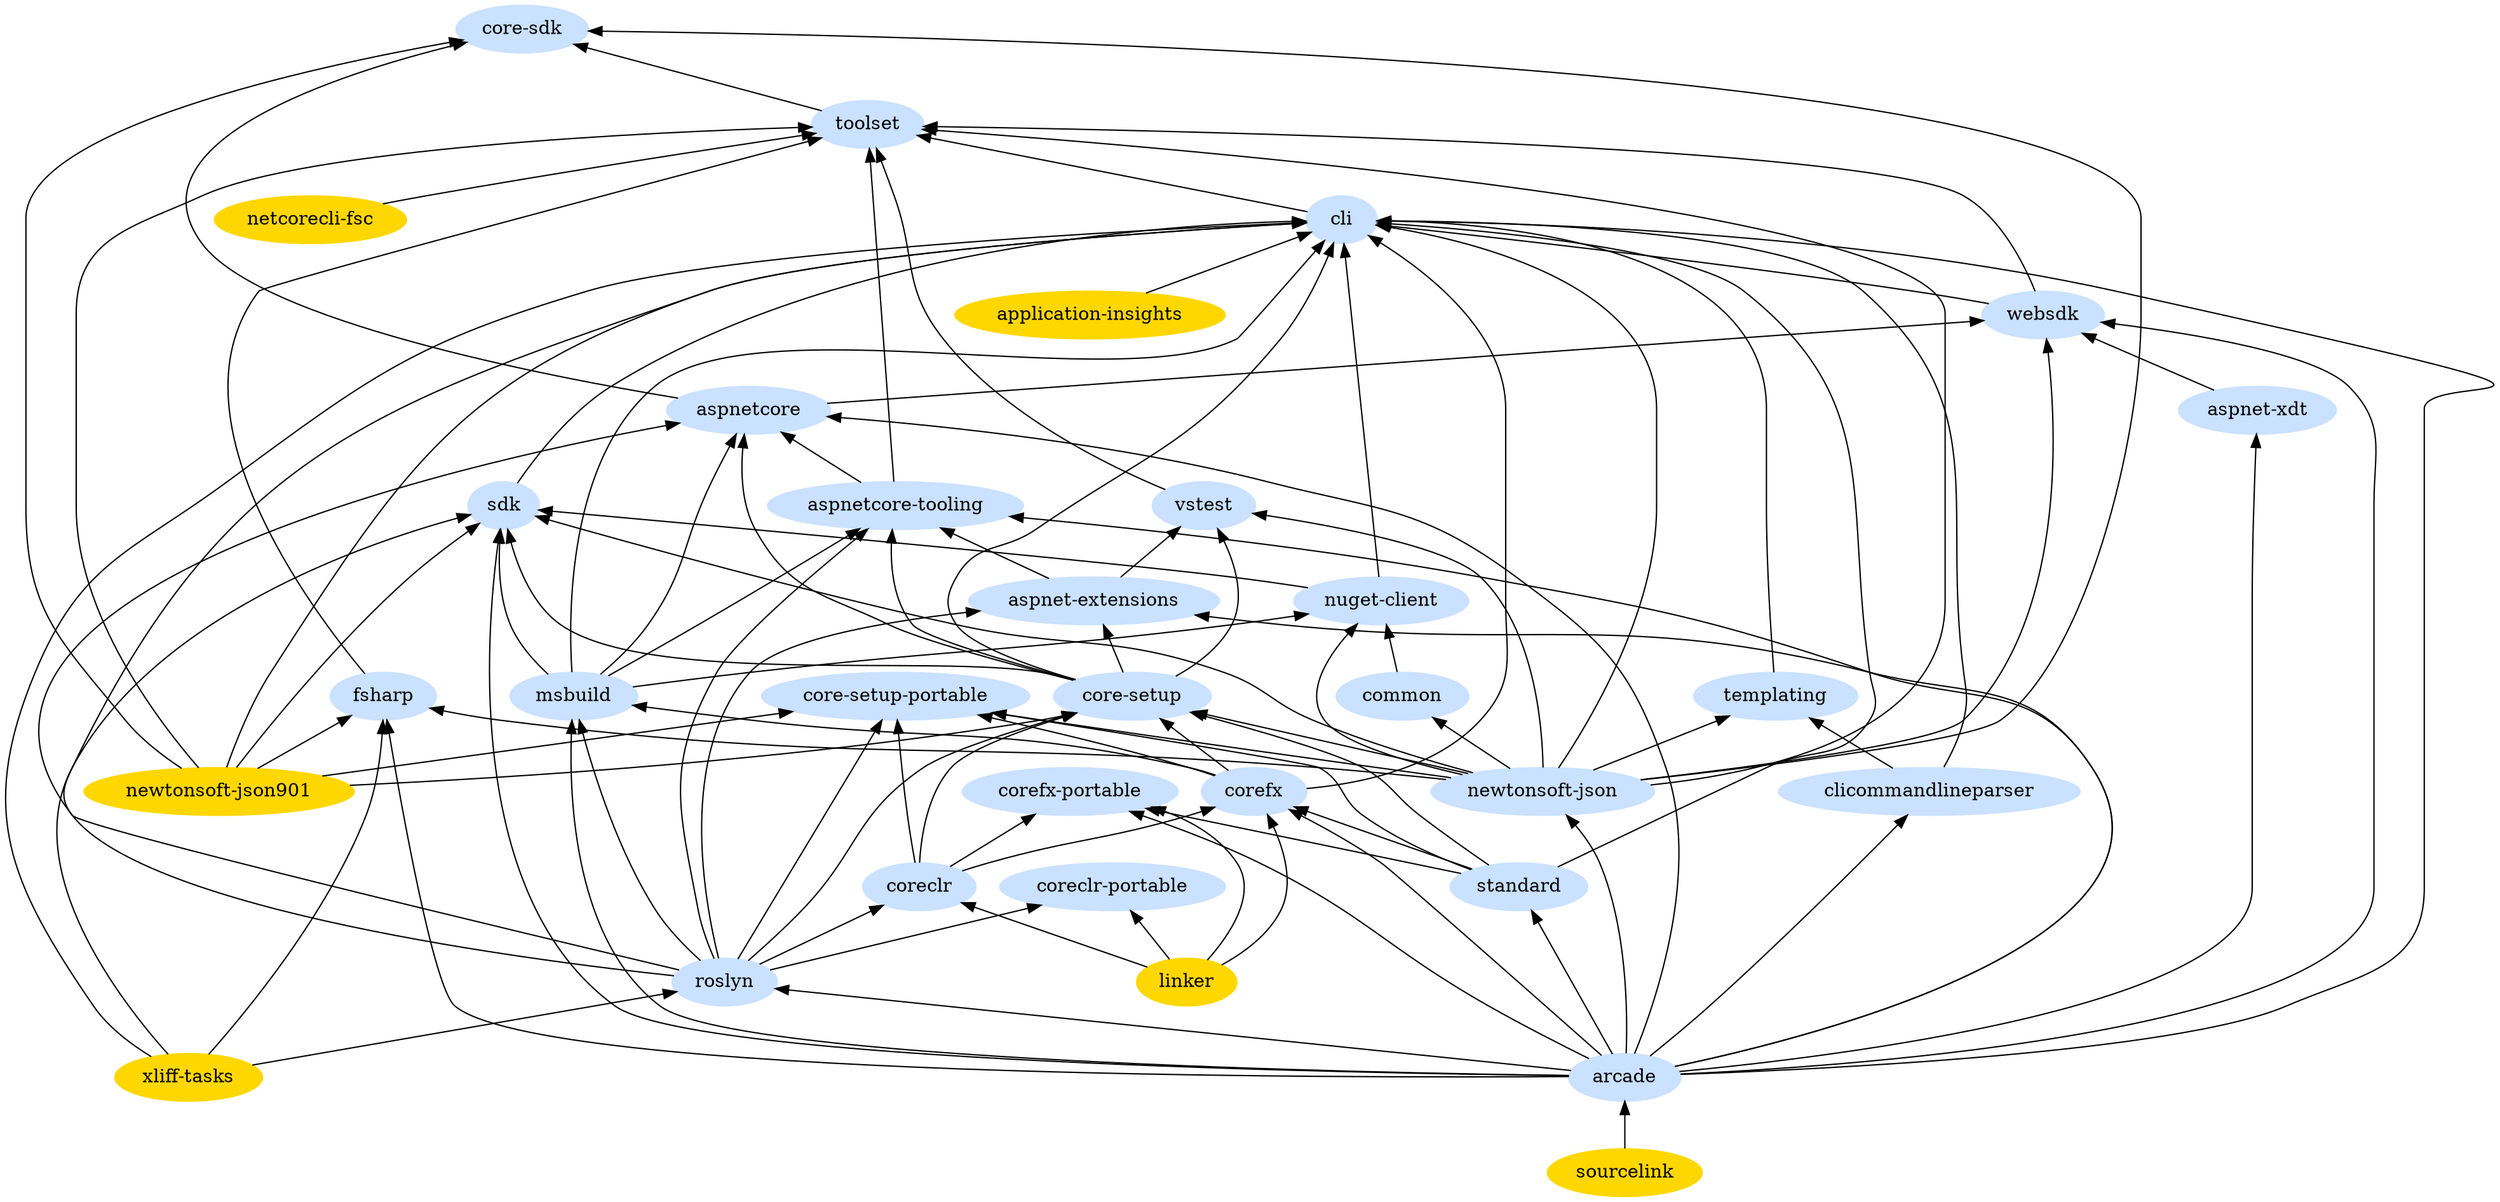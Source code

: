 digraph {
node [color="lightsteelblue1", style=filled];
rankdir=BT;

"sourcelink"[color="gold"];
"xliff-tasks"[color="gold"];
"newtonsoft-json901"[color="gold"];
"linker"[color="gold"];
"application-insights"[color="gold"];
"netcorecli-fsc"[color="gold"];

"sourcelink" -> "arcade"
"arcade" -> "aspnet-extensions"
"core-setup" -> "aspnet-extensions"
"roslyn" -> "aspnet-extensions"
"arcade" -> "aspnet-xdt"
"arcade" -> "aspnetcore-tooling"
"aspnet-extensions" -> "aspnetcore-tooling"
"core-setup" -> "aspnetcore-tooling"
"msbuild" -> "aspnetcore-tooling"
"roslyn" -> "aspnetcore-tooling"
"arcade" -> "aspnetcore"
"aspnetcore-tooling" -> "aspnetcore"
"core-setup" -> "aspnetcore"
"msbuild" -> "aspnetcore"
"roslyn" -> "aspnetcore"
"arcade" -> "cli"
"application-insights" -> "cli"
"clicommandlineparser" -> "cli"
"core-setup" -> "cli"
"corefx" -> "cli"
"msbuild" -> "cli"
"nuget-client" -> "cli"
"newtonsoft-json" -> "cli"
"newtonsoft-json901" -> "cli"
"roslyn" -> "cli"
"sdk" -> "cli"
"standard" -> "cli"
"templating" -> "cli"
"websdk" -> "cli"
"xliff-tasks" -> "cli"
"arcade" -> "clicommandlineparser"
"newtonsoft-json" -> "common"
"aspnetcore" -> "core-sdk"
"newtonsoft-json" -> "core-sdk"
"newtonsoft-json901" -> "core-sdk"
"toolset" -> "core-sdk"
"coreclr" -> "core-setup-portable"
"corefx" -> "core-setup-portable"
"newtonsoft-json" -> "core-setup-portable"
"newtonsoft-json901" -> "core-setup-portable"
"roslyn" -> "core-setup-portable"
"standard" -> "core-setup-portable"
"coreclr" -> "core-setup"
"corefx" -> "core-setup"
"newtonsoft-json" -> "core-setup"
"newtonsoft-json901" -> "core-setup"
"roslyn" -> "core-setup"
"standard" -> "core-setup"
"linker" -> "coreclr-portable"
"roslyn" -> "coreclr-portable"
"linker" -> "coreclr"
"roslyn" -> "coreclr"
"arcade" -> "corefx-portable"
"linker" -> "corefx-portable"
"coreclr" -> "corefx-portable"
"standard" -> "corefx-portable"
"arcade" -> "corefx"
"linker" -> "corefx"
"coreclr" -> "corefx"
"standard" -> "corefx"
"arcade" -> "fsharp"
"newtonsoft-json901" -> "fsharp"
"newtonsoft-json" -> "fsharp"
"xliff-tasks" -> "fsharp"
"arcade" -> "msbuild"
"corefx" -> "msbuild"
"roslyn" -> "msbuild"
"arcade" -> "newtonsoft-json"
"newtonsoft-json" -> "nuget-client"
"common" -> "nuget-client"
"msbuild" -> "nuget-client"
"arcade" -> "roslyn"
"xliff-tasks" -> "roslyn"
"arcade" -> "sdk"
"xliff-tasks" -> "sdk"
"core-setup" -> "sdk"
"msbuild" -> "sdk"
"newtonsoft-json" -> "sdk"
"newtonsoft-json901" -> "sdk"
"nuget-client" -> "sdk"
"arcade" -> "standard"
"clicommandlineparser" -> "templating"
"newtonsoft-json" -> "templating"
"aspnetcore-tooling" -> "toolset"
"cli" -> "toolset"
"fsharp" -> "toolset"
"netcorecli-fsc" -> "toolset"
"newtonsoft-json" -> "toolset"
"newtonsoft-json901" -> "toolset"
"vstest" -> "toolset"
"websdk" -> "toolset"
"aspnet-extensions" -> "vstest"
"core-setup" -> "vstest"
"newtonsoft-json" -> "vstest"
"arcade" -> "websdk"
"aspnetcore" -> "websdk"
"aspnet-xdt" -> "websdk"
"newtonsoft-json" -> "websdk"
}
